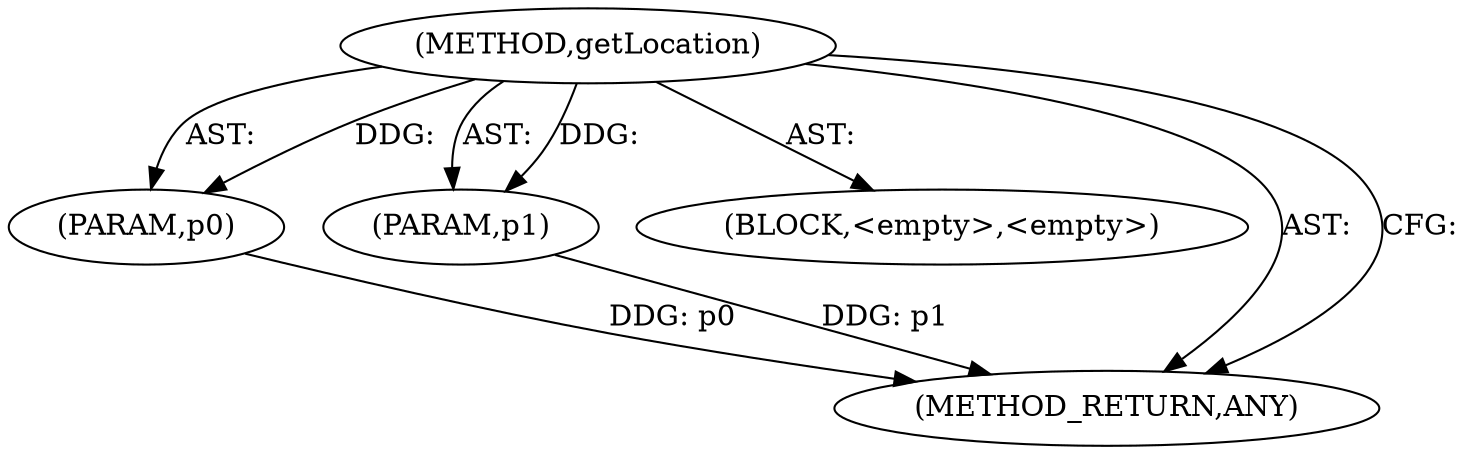 digraph "getLocation" {  
"111669149719" [label = <(METHOD,getLocation)> ]
"115964117035" [label = <(PARAM,p0)> ]
"115964117036" [label = <(PARAM,p1)> ]
"25769803811" [label = <(BLOCK,&lt;empty&gt;,&lt;empty&gt;)> ]
"128849018903" [label = <(METHOD_RETURN,ANY)> ]
  "111669149719" -> "115964117035"  [ label = "AST: "] 
  "111669149719" -> "115964117036"  [ label = "AST: "] 
  "111669149719" -> "25769803811"  [ label = "AST: "] 
  "111669149719" -> "128849018903"  [ label = "AST: "] 
  "111669149719" -> "128849018903"  [ label = "CFG: "] 
  "115964117035" -> "128849018903"  [ label = "DDG: p0"] 
  "115964117036" -> "128849018903"  [ label = "DDG: p1"] 
  "111669149719" -> "115964117035"  [ label = "DDG: "] 
  "111669149719" -> "115964117036"  [ label = "DDG: "] 
}
